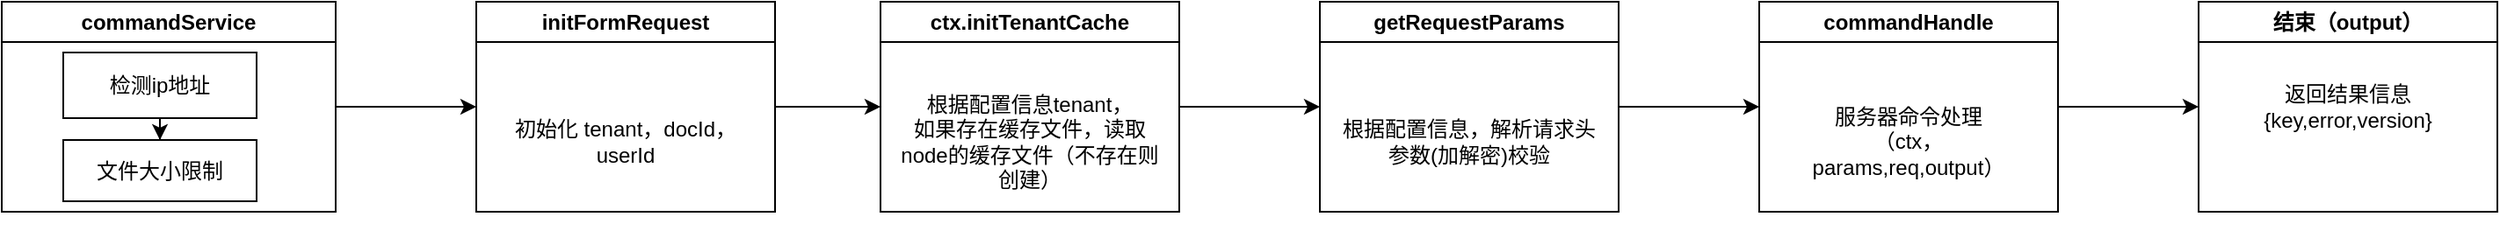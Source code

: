 <mxfile version="22.1.11" type="github" pages="3">
  <diagram id="sMD8rr6DZ-J4-xkLrUH6" name="CommandService">
    <mxGraphModel dx="1434" dy="780" grid="1" gridSize="10" guides="1" tooltips="1" connect="1" arrows="1" fold="1" page="1" pageScale="1" pageWidth="850" pageHeight="1100" math="0" shadow="0">
      <root>
        <mxCell id="0" />
        <mxCell id="1" parent="0" />
        <mxCell id="scXBVsKupUYc1fgvArX5-5" style="edgeStyle=orthogonalEdgeStyle;rounded=0;orthogonalLoop=1;jettySize=auto;html=1;entryX=0;entryY=0.5;entryDx=0;entryDy=0;" edge="1" parent="1" source="vm7K6SFAehFfyD0kpyEC-4" target="YL6jFPio73tcMdtBlWkF-2">
          <mxGeometry relative="1" as="geometry" />
        </mxCell>
        <mxCell id="vm7K6SFAehFfyD0kpyEC-4" value="commandService" style="swimlane;whiteSpace=wrap;html=1;" vertex="1" parent="1">
          <mxGeometry x="50" y="80" width="190" height="120" as="geometry" />
        </mxCell>
        <mxCell id="YL6jFPio73tcMdtBlWkF-1" style="edgeStyle=orthogonalEdgeStyle;rounded=0;orthogonalLoop=1;jettySize=auto;html=1;entryX=0.5;entryY=0;entryDx=0;entryDy=0;" edge="1" parent="vm7K6SFAehFfyD0kpyEC-4" source="vm7K6SFAehFfyD0kpyEC-5" target="vm7K6SFAehFfyD0kpyEC-6">
          <mxGeometry relative="1" as="geometry" />
        </mxCell>
        <mxCell id="vm7K6SFAehFfyD0kpyEC-5" value="检测ip地址" style="rounded=0;whiteSpace=wrap;html=1;" vertex="1" parent="vm7K6SFAehFfyD0kpyEC-4">
          <mxGeometry x="35" y="29" width="110" height="37.5" as="geometry" />
        </mxCell>
        <mxCell id="vm7K6SFAehFfyD0kpyEC-6" value="文件大小限制" style="rounded=0;whiteSpace=wrap;html=1;" vertex="1" parent="vm7K6SFAehFfyD0kpyEC-4">
          <mxGeometry x="35" y="79" width="110" height="35" as="geometry" />
        </mxCell>
        <mxCell id="scXBVsKupUYc1fgvArX5-6" style="edgeStyle=orthogonalEdgeStyle;rounded=0;orthogonalLoop=1;jettySize=auto;html=1;entryX=0;entryY=0.5;entryDx=0;entryDy=0;" edge="1" parent="1" source="YL6jFPio73tcMdtBlWkF-2" target="scXBVsKupUYc1fgvArX5-2">
          <mxGeometry relative="1" as="geometry" />
        </mxCell>
        <mxCell id="YL6jFPio73tcMdtBlWkF-2" value="initFormRequest" style="swimlane;whiteSpace=wrap;html=1;" vertex="1" parent="1">
          <mxGeometry x="320" y="80" width="170" height="120" as="geometry" />
        </mxCell>
        <mxCell id="YL6jFPio73tcMdtBlWkF-3" style="edgeStyle=orthogonalEdgeStyle;rounded=0;orthogonalLoop=1;jettySize=auto;html=1;entryX=0.5;entryY=0;entryDx=0;entryDy=0;" edge="1" parent="YL6jFPio73tcMdtBlWkF-2" target="YL6jFPio73tcMdtBlWkF-5">
          <mxGeometry relative="1" as="geometry">
            <mxPoint x="90" y="87.5" as="sourcePoint" />
          </mxGeometry>
        </mxCell>
        <mxCell id="scXBVsKupUYc1fgvArX5-1" value="初始化 tenant，docId，userId" style="text;html=1;strokeColor=none;fillColor=none;align=center;verticalAlign=middle;whiteSpace=wrap;rounded=0;" vertex="1" parent="YL6jFPio73tcMdtBlWkF-2">
          <mxGeometry x="10" y="30" width="150" height="100" as="geometry" />
        </mxCell>
        <mxCell id="scXBVsKupUYc1fgvArX5-10" value="" style="edgeStyle=orthogonalEdgeStyle;rounded=0;orthogonalLoop=1;jettySize=auto;html=1;" edge="1" parent="1" source="scXBVsKupUYc1fgvArX5-2" target="scXBVsKupUYc1fgvArX5-7">
          <mxGeometry relative="1" as="geometry" />
        </mxCell>
        <mxCell id="scXBVsKupUYc1fgvArX5-2" value="ctx.initTenantCache" style="swimlane;whiteSpace=wrap;html=1;" vertex="1" parent="1">
          <mxGeometry x="550" y="80" width="170" height="120" as="geometry" />
        </mxCell>
        <mxCell id="scXBVsKupUYc1fgvArX5-3" style="edgeStyle=orthogonalEdgeStyle;rounded=0;orthogonalLoop=1;jettySize=auto;html=1;entryX=0.5;entryY=0;entryDx=0;entryDy=0;" edge="1" parent="scXBVsKupUYc1fgvArX5-2">
          <mxGeometry relative="1" as="geometry">
            <mxPoint x="90" y="87.5" as="sourcePoint" />
          </mxGeometry>
        </mxCell>
        <mxCell id="scXBVsKupUYc1fgvArX5-4" value="根据配置信息tenant，&lt;br&gt;如果存在缓存文件，读取node的缓存文件（不存在则创建）" style="text;html=1;strokeColor=none;fillColor=none;align=center;verticalAlign=middle;whiteSpace=wrap;rounded=0;" vertex="1" parent="scXBVsKupUYc1fgvArX5-2">
          <mxGeometry x="10" y="30" width="150" height="100" as="geometry" />
        </mxCell>
        <mxCell id="lr_Avm0-GtG8C-bHsb6K-4" value="" style="edgeStyle=orthogonalEdgeStyle;rounded=0;orthogonalLoop=1;jettySize=auto;html=1;" edge="1" parent="1" source="scXBVsKupUYc1fgvArX5-7" target="lr_Avm0-GtG8C-bHsb6K-1">
          <mxGeometry relative="1" as="geometry" />
        </mxCell>
        <mxCell id="scXBVsKupUYc1fgvArX5-7" value="getRequestParams" style="swimlane;whiteSpace=wrap;html=1;" vertex="1" parent="1">
          <mxGeometry x="800" y="80" width="170" height="120" as="geometry" />
        </mxCell>
        <mxCell id="scXBVsKupUYc1fgvArX5-8" style="edgeStyle=orthogonalEdgeStyle;rounded=0;orthogonalLoop=1;jettySize=auto;html=1;entryX=0.5;entryY=0;entryDx=0;entryDy=0;" edge="1" parent="scXBVsKupUYc1fgvArX5-7">
          <mxGeometry relative="1" as="geometry">
            <mxPoint x="90" y="87.5" as="sourcePoint" />
          </mxGeometry>
        </mxCell>
        <mxCell id="scXBVsKupUYc1fgvArX5-9" value="根据配置信息，解析请求头参数(加解密)校验" style="text;html=1;strokeColor=none;fillColor=none;align=center;verticalAlign=middle;whiteSpace=wrap;rounded=0;" vertex="1" parent="scXBVsKupUYc1fgvArX5-7">
          <mxGeometry x="10" y="30" width="150" height="100" as="geometry" />
        </mxCell>
        <mxCell id="lr_Avm0-GtG8C-bHsb6K-8" value="" style="edgeStyle=orthogonalEdgeStyle;rounded=0;orthogonalLoop=1;jettySize=auto;html=1;" edge="1" parent="1" source="lr_Avm0-GtG8C-bHsb6K-1" target="lr_Avm0-GtG8C-bHsb6K-5">
          <mxGeometry relative="1" as="geometry" />
        </mxCell>
        <mxCell id="lr_Avm0-GtG8C-bHsb6K-1" value="commandHandle" style="swimlane;whiteSpace=wrap;html=1;" vertex="1" parent="1">
          <mxGeometry x="1050" y="80" width="170" height="120" as="geometry" />
        </mxCell>
        <mxCell id="lr_Avm0-GtG8C-bHsb6K-2" style="edgeStyle=orthogonalEdgeStyle;rounded=0;orthogonalLoop=1;jettySize=auto;html=1;entryX=0.5;entryY=0;entryDx=0;entryDy=0;" edge="1" parent="lr_Avm0-GtG8C-bHsb6K-1">
          <mxGeometry relative="1" as="geometry">
            <mxPoint x="90" y="87.5" as="sourcePoint" />
          </mxGeometry>
        </mxCell>
        <mxCell id="lr_Avm0-GtG8C-bHsb6K-3" value="服务器命令处理&lt;br&gt;（ctx，params,req,output&lt;span style=&quot;background-color: initial;&quot;&gt;）&lt;/span&gt;" style="text;html=1;strokeColor=none;fillColor=none;align=center;verticalAlign=middle;whiteSpace=wrap;rounded=0;" vertex="1" parent="lr_Avm0-GtG8C-bHsb6K-1">
          <mxGeometry x="10" y="30" width="150" height="100" as="geometry" />
        </mxCell>
        <mxCell id="lr_Avm0-GtG8C-bHsb6K-5" value="结束（output）" style="swimlane;whiteSpace=wrap;html=1;startSize=23;" vertex="1" parent="1">
          <mxGeometry x="1300" y="80" width="170" height="120" as="geometry" />
        </mxCell>
        <mxCell id="lr_Avm0-GtG8C-bHsb6K-6" style="edgeStyle=orthogonalEdgeStyle;rounded=0;orthogonalLoop=1;jettySize=auto;html=1;entryX=0.5;entryY=0;entryDx=0;entryDy=0;" edge="1" parent="lr_Avm0-GtG8C-bHsb6K-5">
          <mxGeometry relative="1" as="geometry">
            <mxPoint x="90" y="87.5" as="sourcePoint" />
          </mxGeometry>
        </mxCell>
        <mxCell id="lr_Avm0-GtG8C-bHsb6K-7" value="返回结果信息&lt;br&gt;{key,error,version}" style="text;html=1;strokeColor=none;fillColor=none;align=center;verticalAlign=middle;whiteSpace=wrap;rounded=0;" vertex="1" parent="lr_Avm0-GtG8C-bHsb6K-5">
          <mxGeometry x="20" y="30" width="130" height="60" as="geometry" />
        </mxCell>
      </root>
    </mxGraphModel>
  </diagram>
  <diagram name="CommandServiceFunc" id="7CNrnURbAiRTBtNmyDmN">
    <mxGraphModel dx="1195" dy="650" grid="1" gridSize="10" guides="1" tooltips="1" connect="1" arrows="1" fold="1" page="1" pageScale="1" pageWidth="850" pageHeight="1100" math="0" shadow="0">
      <root>
        <mxCell id="0" />
        <mxCell id="1" parent="0" />
        <mxCell id="oNGNtYai8DwMrWgFIkdL-8" style="edgeStyle=orthogonalEdgeStyle;rounded=0;orthogonalLoop=1;jettySize=auto;html=1;" edge="1" parent="1" source="oNGNtYai8DwMrWgFIkdL-2" target="oNGNtYai8DwMrWgFIkdL-4">
          <mxGeometry relative="1" as="geometry" />
        </mxCell>
        <mxCell id="oNGNtYai8DwMrWgFIkdL-2" value="命令服务&lt;br&gt;&lt;div style=&quot;font-family: Consolas, &amp;quot;Courier New&amp;quot;, monospace; font-size: 18px; line-height: 24px;&quot;&gt;CommandService&lt;br&gt;&lt;/div&gt;" style="rounded=0;whiteSpace=wrap;html=1;" vertex="1" parent="1">
          <mxGeometry x="40" y="240" width="170" height="100" as="geometry" />
        </mxCell>
        <mxCell id="oNGNtYai8DwMrWgFIkdL-9" style="edgeStyle=orthogonalEdgeStyle;rounded=0;orthogonalLoop=1;jettySize=auto;html=1;entryX=0;entryY=0.5;entryDx=0;entryDy=0;" edge="1" parent="1" source="oNGNtYai8DwMrWgFIkdL-4" target="oNGNtYai8DwMrWgFIkdL-7">
          <mxGeometry relative="1" as="geometry" />
        </mxCell>
        <mxCell id="oNGNtYai8DwMrWgFIkdL-4" value="检测ip地址" style="whiteSpace=wrap;html=1;rounded=0;" vertex="1" parent="1">
          <mxGeometry x="280" y="260" width="120" height="60" as="geometry" />
        </mxCell>
        <mxCell id="oNGNtYai8DwMrWgFIkdL-11" value="" style="edgeStyle=orthogonalEdgeStyle;rounded=0;orthogonalLoop=1;jettySize=auto;html=1;entryX=0;entryY=0.5;entryDx=0;entryDy=0;" edge="1" parent="1" source="oNGNtYai8DwMrWgFIkdL-7" target="oNGNtYai8DwMrWgFIkdL-13">
          <mxGeometry relative="1" as="geometry">
            <mxPoint x="650" y="290" as="targetPoint" />
          </mxGeometry>
        </mxCell>
        <mxCell id="oNGNtYai8DwMrWgFIkdL-7" value="文件大小限制，权限等" style="whiteSpace=wrap;html=1;rounded=0;" vertex="1" parent="1">
          <mxGeometry x="460" y="260" width="120" height="60" as="geometry" />
        </mxCell>
        <mxCell id="oNGNtYai8DwMrWgFIkdL-13" value="commondFromServer" style="swimlane;horizontal=0;whiteSpace=wrap;html=1;fillColor=#f5f5f5;fontColor=#333333;strokeColor=#666666;" vertex="1" parent="1">
          <mxGeometry x="700" y="180" width="1060" height="650" as="geometry" />
        </mxCell>
        <mxCell id="oNGNtYai8DwMrWgFIkdL-17" value="" style="edgeStyle=orthogonalEdgeStyle;rounded=0;orthogonalLoop=1;jettySize=auto;html=1;" edge="1" parent="oNGNtYai8DwMrWgFIkdL-13" source="oNGNtYai8DwMrWgFIkdL-15" target="oNGNtYai8DwMrWgFIkdL-16">
          <mxGeometry relative="1" as="geometry" />
        </mxCell>
        <mxCell id="oNGNtYai8DwMrWgFIkdL-15" value="初始化 tenant，docId，userId" style="rounded=1;whiteSpace=wrap;html=1;" vertex="1" parent="oNGNtYai8DwMrWgFIkdL-13">
          <mxGeometry x="40" y="10" width="120" height="60" as="geometry" />
        </mxCell>
        <mxCell id="oNGNtYai8DwMrWgFIkdL-22" value="" style="edgeStyle=orthogonalEdgeStyle;rounded=0;orthogonalLoop=1;jettySize=auto;html=1;" edge="1" parent="oNGNtYai8DwMrWgFIkdL-13" source="oNGNtYai8DwMrWgFIkdL-16" target="oNGNtYai8DwMrWgFIkdL-21">
          <mxGeometry relative="1" as="geometry" />
        </mxCell>
        <mxCell id="oNGNtYai8DwMrWgFIkdL-16" value="tenants【初始化缓存文件路径&lt;span style=&quot;background-color: initial;&quot;&gt;】&lt;/span&gt;" style="rounded=1;whiteSpace=wrap;html=1;" vertex="1" parent="oNGNtYai8DwMrWgFIkdL-13">
          <mxGeometry x="40" y="90" width="120" height="60" as="geometry" />
        </mxCell>
        <mxCell id="oNGNtYai8DwMrWgFIkdL-24" value="" style="edgeStyle=orthogonalEdgeStyle;rounded=0;orthogonalLoop=1;jettySize=auto;html=1;" edge="1" parent="oNGNtYai8DwMrWgFIkdL-13" source="oNGNtYai8DwMrWgFIkdL-21" target="oNGNtYai8DwMrWgFIkdL-23">
          <mxGeometry relative="1" as="geometry" />
        </mxCell>
        <mxCell id="oNGNtYai8DwMrWgFIkdL-21" value="根据配置信息，解析请求头参数" style="rounded=1;whiteSpace=wrap;html=1;" vertex="1" parent="oNGNtYai8DwMrWgFIkdL-13">
          <mxGeometry x="45" y="180" width="110" height="40" as="geometry" />
        </mxCell>
        <mxCell id="4H9CAXHmAjxFmKd9AgGN-10" value="" style="edgeStyle=orthogonalEdgeStyle;rounded=0;orthogonalLoop=1;jettySize=auto;html=1;" edge="1" parent="oNGNtYai8DwMrWgFIkdL-13" source="oNGNtYai8DwMrWgFIkdL-23" target="4H9CAXHmAjxFmKd9AgGN-9">
          <mxGeometry relative="1" as="geometry" />
        </mxCell>
        <mxCell id="oNGNtYai8DwMrWgFIkdL-23" value="EditorData根据文档的key值，清除redis缓存（editorDataMemory）" style="rounded=1;whiteSpace=wrap;html=1;" vertex="1" parent="oNGNtYai8DwMrWgFIkdL-13">
          <mxGeometry x="35" y="250" width="125" height="70" as="geometry" />
        </mxCell>
        <mxCell id="4H9CAXHmAjxFmKd9AgGN-12" value="" style="edgeStyle=orthogonalEdgeStyle;rounded=0;orthogonalLoop=1;jettySize=auto;html=1;" edge="1" parent="oNGNtYai8DwMrWgFIkdL-13" source="4H9CAXHmAjxFmKd9AgGN-9" target="4H9CAXHmAjxFmKd9AgGN-11">
          <mxGeometry relative="1" as="geometry" />
        </mxCell>
        <mxCell id="4H9CAXHmAjxFmKd9AgGN-9" value="请求参数&lt;br style=&quot;border-color: var(--border-color);&quot;&gt;c" style="rounded=1;whiteSpace=wrap;html=1;" vertex="1" parent="oNGNtYai8DwMrWgFIkdL-13">
          <mxGeometry x="35" y="350" width="125" height="40" as="geometry" />
        </mxCell>
        <mxCell id="4H9CAXHmAjxFmKd9AgGN-14" value="" style="edgeStyle=orthogonalEdgeStyle;rounded=0;orthogonalLoop=1;jettySize=auto;html=1;entryX=0;entryY=0.5;entryDx=0;entryDy=0;" edge="1" parent="oNGNtYai8DwMrWgFIkdL-13" source="4H9CAXHmAjxFmKd9AgGN-11" target="4H9CAXHmAjxFmKd9AgGN-15">
          <mxGeometry relative="1" as="geometry">
            <mxPoint x="170" y="460" as="targetPoint" />
          </mxGeometry>
        </mxCell>
        <mxCell id="4H9CAXHmAjxFmKd9AgGN-11" value="info(文档信息)" style="rhombus;whiteSpace=wrap;html=1;rounded=1;" vertex="1" parent="oNGNtYai8DwMrWgFIkdL-13">
          <mxGeometry x="57.5" y="420" width="80" height="80" as="geometry" />
        </mxCell>
        <mxCell id="4H9CAXHmAjxFmKd9AgGN-63" value="" style="edgeStyle=orthogonalEdgeStyle;rounded=0;orthogonalLoop=1;jettySize=auto;html=1;" edge="1" parent="oNGNtYai8DwMrWgFIkdL-13" source="4H9CAXHmAjxFmKd9AgGN-15" target="4H9CAXHmAjxFmKd9AgGN-62">
          <mxGeometry relative="1" as="geometry" />
        </mxCell>
        <mxCell id="4H9CAXHmAjxFmKd9AgGN-65" value="存在数据" style="edgeLabel;html=1;align=center;verticalAlign=middle;resizable=0;points=[];" vertex="1" connectable="0" parent="4H9CAXHmAjxFmKd9AgGN-63">
          <mxGeometry x="-0.06" y="1" relative="1" as="geometry">
            <mxPoint as="offset" />
          </mxGeometry>
        </mxCell>
        <mxCell id="4H9CAXHmAjxFmKd9AgGN-69" value="" style="edgeStyle=orthogonalEdgeStyle;rounded=0;orthogonalLoop=1;jettySize=auto;html=1;" edge="1" parent="oNGNtYai8DwMrWgFIkdL-13" source="4H9CAXHmAjxFmKd9AgGN-15" target="4H9CAXHmAjxFmKd9AgGN-68">
          <mxGeometry relative="1" as="geometry" />
        </mxCell>
        <mxCell id="4H9CAXHmAjxFmKd9AgGN-15" value="判断数据库是否存在" style="rhombus;whiteSpace=wrap;html=1;rounded=1;" vertex="1" parent="oNGNtYai8DwMrWgFIkdL-13">
          <mxGeometry x="200" y="430" width="70" height="60" as="geometry" />
        </mxCell>
        <mxCell id="4H9CAXHmAjxFmKd9AgGN-21" value="1. 如果没有用户且没有更改，则发送状态“已关闭”并且不添加到数据库&lt;br&gt;2. 如果没有用户，但有更改，则发送没有用户的“正在编辑”状态，但将其添加到数据库中&lt;br&gt;3. 如果有用户，则只需添加到数据库中" style="whiteSpace=wrap;html=1;rounded=1;align=left;" vertex="1" parent="oNGNtYai8DwMrWgFIkdL-13">
          <mxGeometry x="520" y="422.5" width="500" height="75" as="geometry" />
        </mxCell>
        <mxCell id="4H9CAXHmAjxFmKd9AgGN-64" style="edgeStyle=orthogonalEdgeStyle;rounded=0;orthogonalLoop=1;jettySize=auto;html=1;entryX=0;entryY=0.5;entryDx=0;entryDy=0;" edge="1" parent="oNGNtYai8DwMrWgFIkdL-13" source="4H9CAXHmAjxFmKd9AgGN-62" target="4H9CAXHmAjxFmKd9AgGN-21">
          <mxGeometry relative="1" as="geometry" />
        </mxCell>
        <mxCell id="4H9CAXHmAjxFmKd9AgGN-62" value="bindEvents" style="whiteSpace=wrap;html=1;rounded=1;" vertex="1" parent="oNGNtYai8DwMrWgFIkdL-13">
          <mxGeometry x="370" y="430" width="120" height="60" as="geometry" />
        </mxCell>
        <mxCell id="4H9CAXHmAjxFmKd9AgGN-68" value="文档id错误" style="whiteSpace=wrap;html=1;rounded=1;" vertex="1" parent="oNGNtYai8DwMrWgFIkdL-13">
          <mxGeometry x="190" y="520" width="90" height="40" as="geometry" />
        </mxCell>
        <mxCell id="4H9CAXHmAjxFmKd9AgGN-1" value="返回文流outputBuffer" style="rounded=1;whiteSpace=wrap;html=1;" vertex="1" parent="1">
          <mxGeometry x="1080" y="1010" width="125" height="70" as="geometry" />
        </mxCell>
        <mxCell id="4H9CAXHmAjxFmKd9AgGN-32" value="callback 判断" style="swimlane;horizontal=0;whiteSpace=wrap;html=1;fillColor=#f5f5f5;fontColor=#333333;strokeColor=#666666;" vertex="1" parent="1">
          <mxGeometry x="1850" y="220" width="790" height="490" as="geometry" />
        </mxCell>
        <mxCell id="4H9CAXHmAjxFmKd9AgGN-33" value="" style="edgeStyle=orthogonalEdgeStyle;rounded=0;orthogonalLoop=1;jettySize=auto;html=1;" edge="1" parent="4H9CAXHmAjxFmKd9AgGN-32" source="4H9CAXHmAjxFmKd9AgGN-34">
          <mxGeometry relative="1" as="geometry">
            <mxPoint x="100" y="90" as="targetPoint" />
          </mxGeometry>
        </mxCell>
        <mxCell id="4H9CAXHmAjxFmKd9AgGN-35" value="" style="edgeStyle=orthogonalEdgeStyle;rounded=0;orthogonalLoop=1;jettySize=auto;html=1;" edge="1" parent="4H9CAXHmAjxFmKd9AgGN-32" source="4H9CAXHmAjxFmKd9AgGN-36">
          <mxGeometry relative="1" as="geometry">
            <mxPoint x="100" y="180" as="targetPoint" />
          </mxGeometry>
        </mxCell>
        <mxCell id="4H9CAXHmAjxFmKd9AgGN-37" value="" style="edgeStyle=orthogonalEdgeStyle;rounded=0;orthogonalLoop=1;jettySize=auto;html=1;" edge="1" parent="4H9CAXHmAjxFmKd9AgGN-32" source="4H9CAXHmAjxFmKd9AgGN-38">
          <mxGeometry relative="1" as="geometry">
            <mxPoint x="97.5" y="250" as="targetPoint" />
          </mxGeometry>
        </mxCell>
        <mxCell id="4H9CAXHmAjxFmKd9AgGN-39" value="" style="edgeStyle=orthogonalEdgeStyle;rounded=0;orthogonalLoop=1;jettySize=auto;html=1;" edge="1" parent="4H9CAXHmAjxFmKd9AgGN-32" source="4H9CAXHmAjxFmKd9AgGN-40">
          <mxGeometry relative="1" as="geometry">
            <mxPoint x="97.5" y="350" as="targetPoint" />
          </mxGeometry>
        </mxCell>
        <mxCell id="4H9CAXHmAjxFmKd9AgGN-52" value="" style="edgeStyle=orthogonalEdgeStyle;rounded=0;orthogonalLoop=1;jettySize=auto;html=1;" edge="1" parent="4H9CAXHmAjxFmKd9AgGN-32" source="4H9CAXHmAjxFmKd9AgGN-50" target="4H9CAXHmAjxFmKd9AgGN-51">
          <mxGeometry relative="1" as="geometry" />
        </mxCell>
        <mxCell id="4H9CAXHmAjxFmKd9AgGN-54" style="edgeStyle=orthogonalEdgeStyle;rounded=0;orthogonalLoop=1;jettySize=auto;html=1;entryX=0;entryY=0.5;entryDx=0;entryDy=0;" edge="1" parent="4H9CAXHmAjxFmKd9AgGN-32" source="4H9CAXHmAjxFmKd9AgGN-50" target="4H9CAXHmAjxFmKd9AgGN-53">
          <mxGeometry relative="1" as="geometry" />
        </mxCell>
        <mxCell id="4H9CAXHmAjxFmKd9AgGN-50" value="callbackurl&lt;br style=&quot;border-color: var(--border-color);&quot;&gt;&amp;nbsp;判断" style="rounded=0;whiteSpace=wrap;html=1;" vertex="1" parent="4H9CAXHmAjxFmKd9AgGN-32">
          <mxGeometry x="45" y="40" width="105" height="50" as="geometry" />
        </mxCell>
        <mxCell id="4H9CAXHmAjxFmKd9AgGN-71" value="" style="edgeStyle=orthogonalEdgeStyle;rounded=0;orthogonalLoop=1;jettySize=auto;html=1;" edge="1" parent="4H9CAXHmAjxFmKd9AgGN-32" source="4H9CAXHmAjxFmKd9AgGN-51" target="4H9CAXHmAjxFmKd9AgGN-70">
          <mxGeometry relative="1" as="geometry" />
        </mxCell>
        <mxCell id="4H9CAXHmAjxFmKd9AgGN-51" value="存在" style="rhombus;whiteSpace=wrap;html=1;rounded=0;" vertex="1" parent="4H9CAXHmAjxFmKd9AgGN-32">
          <mxGeometry x="57.5" y="140" width="80" height="80" as="geometry" />
        </mxCell>
        <mxCell id="4H9CAXHmAjxFmKd9AgGN-56" value="" style="edgeStyle=orthogonalEdgeStyle;rounded=0;orthogonalLoop=1;jettySize=auto;html=1;entryX=0;entryY=0.5;entryDx=0;entryDy=0;" edge="1" parent="4H9CAXHmAjxFmKd9AgGN-32" source="4H9CAXHmAjxFmKd9AgGN-53" target="4H9CAXHmAjxFmKd9AgGN-61">
          <mxGeometry relative="1" as="geometry">
            <mxPoint x="300" y="65" as="targetPoint" />
          </mxGeometry>
        </mxCell>
        <mxCell id="4H9CAXHmAjxFmKd9AgGN-53" value="不存在" style="rhombus;whiteSpace=wrap;html=1;rounded=0;" vertex="1" parent="4H9CAXHmAjxFmKd9AgGN-32">
          <mxGeometry x="190" y="37.5" width="70" height="55" as="geometry" />
        </mxCell>
        <mxCell id="4H9CAXHmAjxFmKd9AgGN-58" value="" style="edgeStyle=orthogonalEdgeStyle;rounded=0;orthogonalLoop=1;jettySize=auto;html=1;exitX=1;exitY=0.5;exitDx=0;exitDy=0;" edge="1" parent="4H9CAXHmAjxFmKd9AgGN-32" source="4H9CAXHmAjxFmKd9AgGN-61" target="4H9CAXHmAjxFmKd9AgGN-57">
          <mxGeometry relative="1" as="geometry">
            <mxPoint x="385" y="65" as="sourcePoint" />
          </mxGeometry>
        </mxCell>
        <mxCell id="4H9CAXHmAjxFmKd9AgGN-60" style="edgeStyle=orthogonalEdgeStyle;rounded=0;orthogonalLoop=1;jettySize=auto;html=1;" edge="1" parent="4H9CAXHmAjxFmKd9AgGN-32" source="4H9CAXHmAjxFmKd9AgGN-57" target="4H9CAXHmAjxFmKd9AgGN-59">
          <mxGeometry relative="1" as="geometry" />
        </mxCell>
        <mxCell id="4H9CAXHmAjxFmKd9AgGN-57" value="查询sql的callbackurl" style="whiteSpace=wrap;html=1;rounded=0;" vertex="1" parent="4H9CAXHmAjxFmKd9AgGN-32">
          <mxGeometry x="420" y="47.5" width="85" height="35" as="geometry" />
        </mxCell>
        <mxCell id="4H9CAXHmAjxFmKd9AgGN-73" value="" style="edgeStyle=orthogonalEdgeStyle;rounded=0;orthogonalLoop=1;jettySize=auto;html=1;" edge="1" parent="4H9CAXHmAjxFmKd9AgGN-32" source="4H9CAXHmAjxFmKd9AgGN-59" target="4H9CAXHmAjxFmKd9AgGN-72">
          <mxGeometry relative="1" as="geometry" />
        </mxCell>
        <mxCell id="4H9CAXHmAjxFmKd9AgGN-59" value="获取wopiParams" style="whiteSpace=wrap;html=1;rounded=0;" vertex="1" parent="4H9CAXHmAjxFmKd9AgGN-32">
          <mxGeometry x="540" y="47.5" width="85" height="35" as="geometry" />
        </mxCell>
        <mxCell id="4H9CAXHmAjxFmKd9AgGN-61" value="是否存在数据库中" style="rhombus;whiteSpace=wrap;html=1;rounded=0;" vertex="1" parent="4H9CAXHmAjxFmKd9AgGN-32">
          <mxGeometry x="310" y="37.5" width="70" height="55" as="geometry" />
        </mxCell>
        <mxCell id="4H9CAXHmAjxFmKd9AgGN-75" value="" style="edgeStyle=orthogonalEdgeStyle;rounded=0;orthogonalLoop=1;jettySize=auto;html=1;" edge="1" parent="4H9CAXHmAjxFmKd9AgGN-32" source="4H9CAXHmAjxFmKd9AgGN-70" target="4H9CAXHmAjxFmKd9AgGN-74">
          <mxGeometry relative="1" as="geometry" />
        </mxCell>
        <mxCell id="4H9CAXHmAjxFmKd9AgGN-70" value="解析callbackurl对象" style="whiteSpace=wrap;html=1;rounded=0;" vertex="1" parent="4H9CAXHmAjxFmKd9AgGN-32">
          <mxGeometry x="183.75" y="155" width="106.25" height="50" as="geometry" />
        </mxCell>
        <mxCell id="4H9CAXHmAjxFmKd9AgGN-82" style="edgeStyle=orthogonalEdgeStyle;rounded=0;orthogonalLoop=1;jettySize=auto;html=1;entryX=0.5;entryY=0;entryDx=0;entryDy=0;" edge="1" parent="4H9CAXHmAjxFmKd9AgGN-32" source="4H9CAXHmAjxFmKd9AgGN-72" target="4H9CAXHmAjxFmKd9AgGN-85">
          <mxGeometry relative="1" as="geometry">
            <mxPoint x="725.315" y="250" as="targetPoint" />
          </mxGeometry>
        </mxCell>
        <mxCell id="4H9CAXHmAjxFmKd9AgGN-72" value="bChangeBase&lt;br&gt;Delete=1" style="whiteSpace=wrap;html=1;rounded=0;" vertex="1" parent="4H9CAXHmAjxFmKd9AgGN-32">
          <mxGeometry x="660" y="47.5" width="85" height="35" as="geometry" />
        </mxCell>
        <mxCell id="4H9CAXHmAjxFmKd9AgGN-77" value="" style="edgeStyle=orthogonalEdgeStyle;rounded=0;orthogonalLoop=1;jettySize=auto;html=1;" edge="1" parent="4H9CAXHmAjxFmKd9AgGN-32" source="4H9CAXHmAjxFmKd9AgGN-74" target="4H9CAXHmAjxFmKd9AgGN-76">
          <mxGeometry relative="1" as="geometry" />
        </mxCell>
        <mxCell id="4H9CAXHmAjxFmKd9AgGN-74" value="（dnscache&lt;span style=&quot;background-color: initial;&quot;&gt;）&lt;/span&gt;&lt;br&gt;dns 检测ip地址" style="whiteSpace=wrap;html=1;rounded=0;" vertex="1" parent="4H9CAXHmAjxFmKd9AgGN-32">
          <mxGeometry x="370" y="155" width="106.25" height="50" as="geometry" />
        </mxCell>
        <mxCell id="4H9CAXHmAjxFmKd9AgGN-81" style="edgeStyle=orthogonalEdgeStyle;rounded=0;orthogonalLoop=1;jettySize=auto;html=1;entryX=0.5;entryY=0;entryDx=0;entryDy=0;" edge="1" parent="4H9CAXHmAjxFmKd9AgGN-32" source="4H9CAXHmAjxFmKd9AgGN-76" target="4H9CAXHmAjxFmKd9AgGN-85">
          <mxGeometry relative="1" as="geometry">
            <mxPoint x="725.315" y="250" as="targetPoint" />
          </mxGeometry>
        </mxCell>
        <mxCell id="4H9CAXHmAjxFmKd9AgGN-76" value="ipfilter Rules&lt;br&gt;配置&lt;br&gt;对ip进过滤处理" style="whiteSpace=wrap;html=1;rounded=0;" vertex="1" parent="4H9CAXHmAjxFmKd9AgGN-32">
          <mxGeometry x="537.18" y="155" width="90.63" height="50" as="geometry" />
        </mxCell>
        <mxCell id="4H9CAXHmAjxFmKd9AgGN-90" value="" style="edgeStyle=orthogonalEdgeStyle;rounded=0;orthogonalLoop=1;jettySize=auto;html=1;" edge="1" parent="4H9CAXHmAjxFmKd9AgGN-32" source="4H9CAXHmAjxFmKd9AgGN-85" target="4H9CAXHmAjxFmKd9AgGN-89">
          <mxGeometry relative="1" as="geometry" />
        </mxCell>
        <mxCell id="4H9CAXHmAjxFmKd9AgGN-85" value="存在&lt;br style=&quot;border-color: var(--border-color);&quot;&gt;callbackurl" style="rhombus;whiteSpace=wrap;html=1;rounded=0;" vertex="1" parent="4H9CAXHmAjxFmKd9AgGN-32">
          <mxGeometry x="680.005" y="240" width="80" height="80" as="geometry" />
        </mxCell>
        <mxCell id="4H9CAXHmAjxFmKd9AgGN-89" value="{&amp;nbsp;server：&#39;&#39;,baseUrl:&#39;&#39;, wopiParams:{ commonInfo, userAuth, LastModifiedTime } }" style="whiteSpace=wrap;html=1;rounded=0;" vertex="1" parent="4H9CAXHmAjxFmKd9AgGN-32">
          <mxGeometry x="160" y="350" width="450" height="40" as="geometry" />
        </mxCell>
        <mxCell id="4H9CAXHmAjxFmKd9AgGN-66" style="edgeStyle=orthogonalEdgeStyle;rounded=0;orthogonalLoop=1;jettySize=auto;html=1;" edge="1" parent="1" source="4H9CAXHmAjxFmKd9AgGN-21" target="4H9CAXHmAjxFmKd9AgGN-32">
          <mxGeometry relative="1" as="geometry" />
        </mxCell>
        <mxCell id="4H9CAXHmAjxFmKd9AgGN-91" value="sendStatusDocument" style="swimlane;whiteSpace=wrap;html=1;" vertex="1" parent="1">
          <mxGeometry x="1850" y="740" width="970" height="800" as="geometry" />
        </mxCell>
        <mxCell id="4H9CAXHmAjxFmKd9AgGN-93" value="&lt;div style=&quot;border-color: var(--border-color);&quot;&gt;const c_oAscServerStatus = {&lt;/div&gt;&lt;div style=&quot;border-color: var(--border-color);&quot;&gt;&amp;nbsp; NotFound: 0,&lt;/div&gt;&lt;div style=&quot;border-color: var(--border-color);&quot;&gt;&amp;nbsp; Editing: 1,&lt;/div&gt;&lt;div style=&quot;border-color: var(--border-color);&quot;&gt;&amp;nbsp; MustSave: 2,&lt;/div&gt;&lt;div style=&quot;border-color: var(--border-color);&quot;&gt;&amp;nbsp; Corrupted: 3,&lt;/div&gt;&lt;div style=&quot;border-color: var(--border-color);&quot;&gt;&amp;nbsp; Closed: 4,&lt;/div&gt;&lt;div style=&quot;border-color: var(--border-color);&quot;&gt;&amp;nbsp; MailMerge: 5,&lt;/div&gt;&lt;div style=&quot;border-color: var(--border-color);&quot;&gt;&amp;nbsp; MustSaveForce: 6,&lt;/div&gt;&lt;div style=&quot;border-color: var(--border-color);&quot;&gt;&amp;nbsp; CorruptedForce: 7&lt;/div&gt;&lt;div style=&quot;border-color: var(--border-color);&quot;&gt;};&lt;/div&gt;" style="text;html=1;align=left;verticalAlign=middle;resizable=0;points=[];autosize=1;strokeColor=none;fillColor=none;" vertex="1" parent="4H9CAXHmAjxFmKd9AgGN-91">
          <mxGeometry x="535" y="20" width="180" height="160" as="geometry" />
        </mxCell>
        <mxCell id="4H9CAXHmAjxFmKd9AgGN-175" value="" style="group" vertex="1" connectable="0" parent="4H9CAXHmAjxFmKd9AgGN-91">
          <mxGeometry x="870" y="110" width="345" height="560" as="geometry" />
        </mxCell>
        <mxCell id="4H9CAXHmAjxFmKd9AgGN-92" value="获取用户参与集合" style="whiteSpace=wrap;html=1;" vertex="1" parent="4H9CAXHmAjxFmKd9AgGN-175">
          <mxGeometry x="20" y="50" width="85" height="30" as="geometry" />
        </mxCell>
        <mxCell id="4H9CAXHmAjxFmKd9AgGN-96" value="获取mio或者缓存用户集合[]" style="whiteSpace=wrap;html=1;" vertex="1" parent="4H9CAXHmAjxFmKd9AgGN-175">
          <mxGeometry x="20" y="120" width="85" height="30" as="geometry" />
        </mxCell>
        <mxCell id="4H9CAXHmAjxFmKd9AgGN-95" value="" style="edgeStyle=orthogonalEdgeStyle;rounded=0;orthogonalLoop=1;jettySize=auto;html=1;entryX=0.5;entryY=0;entryDx=0;entryDy=0;" edge="1" parent="4H9CAXHmAjxFmKd9AgGN-175" source="4H9CAXHmAjxFmKd9AgGN-92" target="4H9CAXHmAjxFmKd9AgGN-96">
          <mxGeometry relative="1" as="geometry">
            <mxPoint x="62.5" y="75" as="targetPoint" />
          </mxGeometry>
        </mxCell>
        <mxCell id="4H9CAXHmAjxFmKd9AgGN-101" value="id,idOriginal,username,&lt;br style=&quot;border-color: var(--border-color);&quot;&gt;indexUser,&lt;br style=&quot;border-color: var(--border-color);&quot;&gt;view,&lt;br style=&quot;border-color: var(--border-color);&quot;&gt;connectionId,&lt;br style=&quot;border-color: var(--border-color);&quot;&gt;isCloseCoAuthoring,// 是否关闭协同操作&lt;br style=&quot;border-color: var(--border-color);&quot;&gt;isLiveViewer&lt;br style=&quot;border-color: var(--border-color);&quot;&gt;encrypted" style="text;html=1;strokeColor=none;fillColor=none;align=left;verticalAlign=middle;whiteSpace=wrap;rounded=0;" vertex="1" parent="4H9CAXHmAjxFmKd9AgGN-175">
          <mxGeometry x="175" y="10" width="145" height="115" as="geometry" />
        </mxCell>
        <mxCell id="4H9CAXHmAjxFmKd9AgGN-102" style="edgeStyle=orthogonalEdgeStyle;rounded=0;orthogonalLoop=1;jettySize=auto;html=1;entryX=0;entryY=0.5;entryDx=0;entryDy=0;" edge="1" parent="4H9CAXHmAjxFmKd9AgGN-175" source="4H9CAXHmAjxFmKd9AgGN-96" target="4H9CAXHmAjxFmKd9AgGN-101">
          <mxGeometry relative="1" as="geometry" />
        </mxCell>
        <mxCell id="4H9CAXHmAjxFmKd9AgGN-103" value="获取协同编辑文档及人员信息【】" style="whiteSpace=wrap;html=1;" vertex="1" parent="4H9CAXHmAjxFmKd9AgGN-175">
          <mxGeometry x="5" y="190" width="115" height="50" as="geometry" />
        </mxCell>
        <mxCell id="4H9CAXHmAjxFmKd9AgGN-104" value="" style="edgeStyle=orthogonalEdgeStyle;rounded=0;orthogonalLoop=1;jettySize=auto;html=1;exitX=0.5;exitY=1;exitDx=0;exitDy=0;" edge="1" parent="4H9CAXHmAjxFmKd9AgGN-175" source="4H9CAXHmAjxFmKd9AgGN-96" target="4H9CAXHmAjxFmKd9AgGN-103">
          <mxGeometry relative="1" as="geometry" />
        </mxCell>
        <mxCell id="4H9CAXHmAjxFmKd9AgGN-114" value="参与者数量&lt;br&gt;0" style="rhombus;whiteSpace=wrap;html=1;" vertex="1" parent="4H9CAXHmAjxFmKd9AgGN-175">
          <mxGeometry x="26.25" y="280" width="72.5" height="70" as="geometry" />
        </mxCell>
        <mxCell id="4H9CAXHmAjxFmKd9AgGN-130" value="判断数据sql文档信息否有修改" style="rhombus;whiteSpace=wrap;html=1;" vertex="1" parent="4H9CAXHmAjxFmKd9AgGN-175">
          <mxGeometry x="18.75" y="380" width="80" height="80" as="geometry" />
        </mxCell>
        <mxCell id="4H9CAXHmAjxFmKd9AgGN-109" value="" style="edgeStyle=orthogonalEdgeStyle;rounded=0;orthogonalLoop=1;jettySize=auto;html=1;entryX=0.5;entryY=0;entryDx=0;entryDy=0;" edge="1" parent="4H9CAXHmAjxFmKd9AgGN-175" source="4H9CAXHmAjxFmKd9AgGN-103" target="4H9CAXHmAjxFmKd9AgGN-114">
          <mxGeometry relative="1" as="geometry">
            <mxPoint x="67.5" y="270" as="targetPoint" />
          </mxGeometry>
        </mxCell>
        <mxCell id="4H9CAXHmAjxFmKd9AgGN-147" value="是" style="edgeLabel;html=1;align=center;verticalAlign=middle;resizable=0;points=[];" vertex="1" connectable="0" parent="4H9CAXHmAjxFmKd9AgGN-109">
          <mxGeometry x="-0.25" y="-2" relative="1" as="geometry">
            <mxPoint as="offset" />
          </mxGeometry>
        </mxCell>
        <mxCell id="4H9CAXHmAjxFmKd9AgGN-135" value="查询数据库是否有变化" style="shape=parallelogram;perimeter=parallelogramPerimeter;whiteSpace=wrap;html=1;fixedSize=1;" vertex="1" parent="4H9CAXHmAjxFmKd9AgGN-175">
          <mxGeometry x="225" y="285" width="120" height="60" as="geometry" />
        </mxCell>
        <mxCell id="4H9CAXHmAjxFmKd9AgGN-141" value="修改状态为关闭&lt;br&gt;closed：4" style="whiteSpace=wrap;html=1;" vertex="1" parent="4H9CAXHmAjxFmKd9AgGN-175">
          <mxGeometry y="500" width="120" height="60" as="geometry" />
        </mxCell>
        <mxCell id="4H9CAXHmAjxFmKd9AgGN-170" style="edgeStyle=orthogonalEdgeStyle;rounded=0;orthogonalLoop=1;jettySize=auto;html=1;entryX=0.5;entryY=0;entryDx=0;entryDy=0;" edge="1" parent="4H9CAXHmAjxFmKd9AgGN-175" source="4H9CAXHmAjxFmKd9AgGN-169" target="4H9CAXHmAjxFmKd9AgGN-92">
          <mxGeometry relative="1" as="geometry" />
        </mxCell>
        <mxCell id="4H9CAXHmAjxFmKd9AgGN-169" value="当前状态为&lt;br&gt;Editing：1" style="whiteSpace=wrap;html=1;" vertex="1" parent="4H9CAXHmAjxFmKd9AgGN-175">
          <mxGeometry x="20" width="85" height="30" as="geometry" />
        </mxCell>
        <mxCell id="4H9CAXHmAjxFmKd9AgGN-133" style="edgeStyle=orthogonalEdgeStyle;rounded=0;orthogonalLoop=1;jettySize=auto;html=1;entryX=0.5;entryY=0;entryDx=0;entryDy=0;" edge="1" parent="4H9CAXHmAjxFmKd9AgGN-175" source="4H9CAXHmAjxFmKd9AgGN-114" target="4H9CAXHmAjxFmKd9AgGN-130">
          <mxGeometry relative="1" as="geometry" />
        </mxCell>
        <mxCell id="4H9CAXHmAjxFmKd9AgGN-146" value="是" style="edgeLabel;html=1;align=center;verticalAlign=middle;resizable=0;points=[];" vertex="1" connectable="0" parent="4H9CAXHmAjxFmKd9AgGN-133">
          <mxGeometry x="-0.522" y="1" relative="1" as="geometry">
            <mxPoint as="offset" />
          </mxGeometry>
        </mxCell>
        <mxCell id="4H9CAXHmAjxFmKd9AgGN-136" style="edgeStyle=orthogonalEdgeStyle;rounded=0;orthogonalLoop=1;jettySize=auto;html=1;exitX=1;exitY=0;exitDx=0;exitDy=0;entryX=0;entryY=0.5;entryDx=0;entryDy=0;" edge="1" parent="4H9CAXHmAjxFmKd9AgGN-175" source="4H9CAXHmAjxFmKd9AgGN-130" target="4H9CAXHmAjxFmKd9AgGN-135">
          <mxGeometry relative="1" as="geometry" />
        </mxCell>
        <mxCell id="4H9CAXHmAjxFmKd9AgGN-137" value="依据" style="edgeLabel;html=1;align=center;verticalAlign=middle;resizable=0;points=[];" vertex="1" connectable="0" parent="4H9CAXHmAjxFmKd9AgGN-136">
          <mxGeometry x="0.162" y="-1" relative="1" as="geometry">
            <mxPoint as="offset" />
          </mxGeometry>
        </mxCell>
        <mxCell id="4H9CAXHmAjxFmKd9AgGN-140" value="" style="edgeStyle=orthogonalEdgeStyle;rounded=0;orthogonalLoop=1;jettySize=auto;html=1;entryX=0.5;entryY=0;entryDx=0;entryDy=0;" edge="1" parent="4H9CAXHmAjxFmKd9AgGN-175" source="4H9CAXHmAjxFmKd9AgGN-130" target="4H9CAXHmAjxFmKd9AgGN-141">
          <mxGeometry relative="1" as="geometry">
            <mxPoint x="63.8" y="510.05" as="targetPoint" />
          </mxGeometry>
        </mxCell>
        <mxCell id="4H9CAXHmAjxFmKd9AgGN-145" value="是" style="edgeLabel;html=1;align=center;verticalAlign=middle;resizable=0;points=[];" vertex="1" connectable="0" parent="4H9CAXHmAjxFmKd9AgGN-140">
          <mxGeometry x="-0.233" y="-1" relative="1" as="geometry">
            <mxPoint as="offset" />
          </mxGeometry>
        </mxCell>
        <mxCell id="4H9CAXHmAjxFmKd9AgGN-181" value="" style="edgeStyle=orthogonalEdgeStyle;rounded=0;orthogonalLoop=1;jettySize=auto;html=1;" edge="1" parent="4H9CAXHmAjxFmKd9AgGN-91" source="4H9CAXHmAjxFmKd9AgGN-177" target="4H9CAXHmAjxFmKd9AgGN-180">
          <mxGeometry relative="1" as="geometry" />
        </mxCell>
        <mxCell id="4H9CAXHmAjxFmKd9AgGN-177" value="文档状态发生变化" style="rhombus;whiteSpace=wrap;html=1;" vertex="1" parent="4H9CAXHmAjxFmKd9AgGN-91">
          <mxGeometry x="30" y="50" width="80" height="80" as="geometry" />
        </mxCell>
        <mxCell id="4H9CAXHmAjxFmKd9AgGN-180" value="触发文档更新" style="whiteSpace=wrap;html=1;" vertex="1" parent="4H9CAXHmAjxFmKd9AgGN-91">
          <mxGeometry x="10" y="180" width="120" height="30" as="geometry" />
        </mxCell>
        <mxCell id="4H9CAXHmAjxFmKd9AgGN-184" value="" style="group" vertex="1" connectable="0" parent="4H9CAXHmAjxFmKd9AgGN-91">
          <mxGeometry x="10" y="200" width="310" height="80" as="geometry" />
        </mxCell>
        <mxCell id="4H9CAXHmAjxFmKd9AgGN-183" value="打开-&amp;gt;从 community-&amp;gt;reconnect 进行更改-&amp;gt;断开-&amp;gt;订阅&lt;br&gt;始终覆盖回调以避免过期的回调" style="text;html=1;strokeColor=none;fillColor=none;align=left;verticalAlign=middle;whiteSpace=wrap;rounded=0;" vertex="1" parent="4H9CAXHmAjxFmKd9AgGN-184">
          <mxGeometry y="45.714" width="310" height="34.286" as="geometry" />
        </mxCell>
        <mxCell id="4H9CAXHmAjxFmKd9AgGN-182" value="即使连接关闭，也要更新回调以避免脚本：" style="text;html=1;strokeColor=none;fillColor=none;align=left;verticalAlign=middle;whiteSpace=wrap;rounded=0;" vertex="1" parent="4H9CAXHmAjxFmKd9AgGN-184">
          <mxGeometry x="5" width="280" height="57.143" as="geometry" />
        </mxCell>
        <mxCell id="4H9CAXHmAjxFmKd9AgGN-191" value="" style="edgeStyle=orthogonalEdgeStyle;rounded=0;orthogonalLoop=1;jettySize=auto;html=1;" edge="1" parent="4H9CAXHmAjxFmKd9AgGN-91" source="4H9CAXHmAjxFmKd9AgGN-188" target="4H9CAXHmAjxFmKd9AgGN-190">
          <mxGeometry relative="1" as="geometry" />
        </mxCell>
        <mxCell id="4H9CAXHmAjxFmKd9AgGN-192" value="" style="edgeStyle=orthogonalEdgeStyle;rounded=0;orthogonalLoop=1;jettySize=auto;html=1;" edge="1" parent="4H9CAXHmAjxFmKd9AgGN-91" source="4H9CAXHmAjxFmKd9AgGN-188" target="4H9CAXHmAjxFmKd9AgGN-190">
          <mxGeometry relative="1" as="geometry" />
        </mxCell>
        <mxCell id="4H9CAXHmAjxFmKd9AgGN-188" value="消息信息({&lt;br style=&quot;border-color: var(--border-color);&quot;&gt;key,stauts,url,changesurl,history,users,&lt;br&gt;acitons,mailMerge,userData,formata,lastSave,notmodified,&lt;br&gt;forcesaveType,encrypted,token&lt;br&gt;}&lt;br&gt;)" style="whiteSpace=wrap;html=1;" vertex="1" parent="4H9CAXHmAjxFmKd9AgGN-91">
          <mxGeometry x="30" y="340.003" width="120" height="60" as="geometry" />
        </mxCell>
        <mxCell id="4H9CAXHmAjxFmKd9AgGN-189" value="" style="edgeStyle=orthogonalEdgeStyle;rounded=0;orthogonalLoop=1;jettySize=auto;html=1;" edge="1" parent="4H9CAXHmAjxFmKd9AgGN-91" source="4H9CAXHmAjxFmKd9AgGN-183" target="4H9CAXHmAjxFmKd9AgGN-188">
          <mxGeometry relative="1" as="geometry" />
        </mxCell>
        <mxCell id="4H9CAXHmAjxFmKd9AgGN-194" value="" style="edgeStyle=orthogonalEdgeStyle;rounded=0;orthogonalLoop=1;jettySize=auto;html=1;" edge="1" parent="4H9CAXHmAjxFmKd9AgGN-91" source="4H9CAXHmAjxFmKd9AgGN-190" target="4H9CAXHmAjxFmKd9AgGN-193">
          <mxGeometry relative="1" as="geometry" />
        </mxCell>
        <mxCell id="4H9CAXHmAjxFmKd9AgGN-190" value="设置消息状态" style="whiteSpace=wrap;html=1;" vertex="1" parent="4H9CAXHmAjxFmKd9AgGN-91">
          <mxGeometry x="30" y="440.003" width="120" height="60" as="geometry" />
        </mxCell>
        <mxCell id="4H9CAXHmAjxFmKd9AgGN-196" value="" style="edgeStyle=orthogonalEdgeStyle;rounded=0;orthogonalLoop=1;jettySize=auto;html=1;" edge="1" parent="4H9CAXHmAjxFmKd9AgGN-91" source="4H9CAXHmAjxFmKd9AgGN-193" target="4H9CAXHmAjxFmKd9AgGN-195">
          <mxGeometry relative="1" as="geometry" />
        </mxCell>
        <mxCell id="4H9CAXHmAjxFmKd9AgGN-200" value="" style="edgeStyle=orthogonalEdgeStyle;rounded=0;orthogonalLoop=1;jettySize=auto;html=1;" edge="1" parent="4H9CAXHmAjxFmKd9AgGN-91" source="4H9CAXHmAjxFmKd9AgGN-193" target="4H9CAXHmAjxFmKd9AgGN-199">
          <mxGeometry relative="1" as="geometry" />
        </mxCell>
        <mxCell id="4H9CAXHmAjxFmKd9AgGN-193" value="发送服务请求" style="whiteSpace=wrap;html=1;" vertex="1" parent="4H9CAXHmAjxFmKd9AgGN-91">
          <mxGeometry x="30" y="580.003" width="120" height="60" as="geometry" />
        </mxCell>
        <mxCell id="4H9CAXHmAjxFmKd9AgGN-195" value="设置消息回复" style="whiteSpace=wrap;html=1;" vertex="1" parent="4H9CAXHmAjxFmKd9AgGN-91">
          <mxGeometry x="30" y="690.003" width="120" height="60" as="geometry" />
        </mxCell>
        <mxCell id="4H9CAXHmAjxFmKd9AgGN-202" value="" style="edgeStyle=orthogonalEdgeStyle;rounded=0;orthogonalLoop=1;jettySize=auto;html=1;" edge="1" parent="4H9CAXHmAjxFmKd9AgGN-91" source="4H9CAXHmAjxFmKd9AgGN-199" target="4H9CAXHmAjxFmKd9AgGN-201">
          <mxGeometry relative="1" as="geometry" />
        </mxCell>
        <mxCell id="4H9CAXHmAjxFmKd9AgGN-199" value="校验outbox&lt;br&gt;urlExclusionRegex" style="rhombus;whiteSpace=wrap;html=1;" vertex="1" parent="4H9CAXHmAjxFmKd9AgGN-91">
          <mxGeometry x="200" y="570" width="110" height="80" as="geometry" />
        </mxCell>
        <mxCell id="4H9CAXHmAjxFmKd9AgGN-204" value="" style="edgeStyle=orthogonalEdgeStyle;rounded=0;orthogonalLoop=1;jettySize=auto;html=1;" edge="1" parent="4H9CAXHmAjxFmKd9AgGN-91" source="4H9CAXHmAjxFmKd9AgGN-201" target="4H9CAXHmAjxFmKd9AgGN-203">
          <mxGeometry relative="1" as="geometry" />
        </mxCell>
        <mxCell id="4H9CAXHmAjxFmKd9AgGN-201" value="post请求&lt;br&gt;outbox.prefix&lt;br&gt;outbox.header" style="whiteSpace=wrap;html=1;" vertex="1" parent="4H9CAXHmAjxFmKd9AgGN-91">
          <mxGeometry x="365" y="580" width="120" height="60" as="geometry" />
        </mxCell>
        <mxCell id="4H9CAXHmAjxFmKd9AgGN-203" value="" style="whiteSpace=wrap;html=1;" vertex="1" parent="4H9CAXHmAjxFmKd9AgGN-91">
          <mxGeometry x="530" y="580" width="120" height="60" as="geometry" />
        </mxCell>
        <mxCell id="4H9CAXHmAjxFmKd9AgGN-198" style="edgeStyle=orthogonalEdgeStyle;rounded=0;orthogonalLoop=1;jettySize=auto;html=1;entryX=0.541;entryY=0.013;entryDx=0;entryDy=0;entryPerimeter=0;" edge="1" parent="1" source="4H9CAXHmAjxFmKd9AgGN-32" target="4H9CAXHmAjxFmKd9AgGN-91">
          <mxGeometry relative="1" as="geometry" />
        </mxCell>
      </root>
    </mxGraphModel>
  </diagram>
  <diagram id="F0BIP60KP7pMEPSn2TJS" name="editorDataMemory">
    <mxGraphModel dx="1434" dy="780" grid="1" gridSize="10" guides="1" tooltips="1" connect="1" arrows="1" fold="1" page="1" pageScale="1" pageWidth="850" pageHeight="1100" math="0" shadow="0">
      <root>
        <mxCell id="0" />
        <mxCell id="1" parent="0" />
      </root>
    </mxGraphModel>
  </diagram>
</mxfile>
